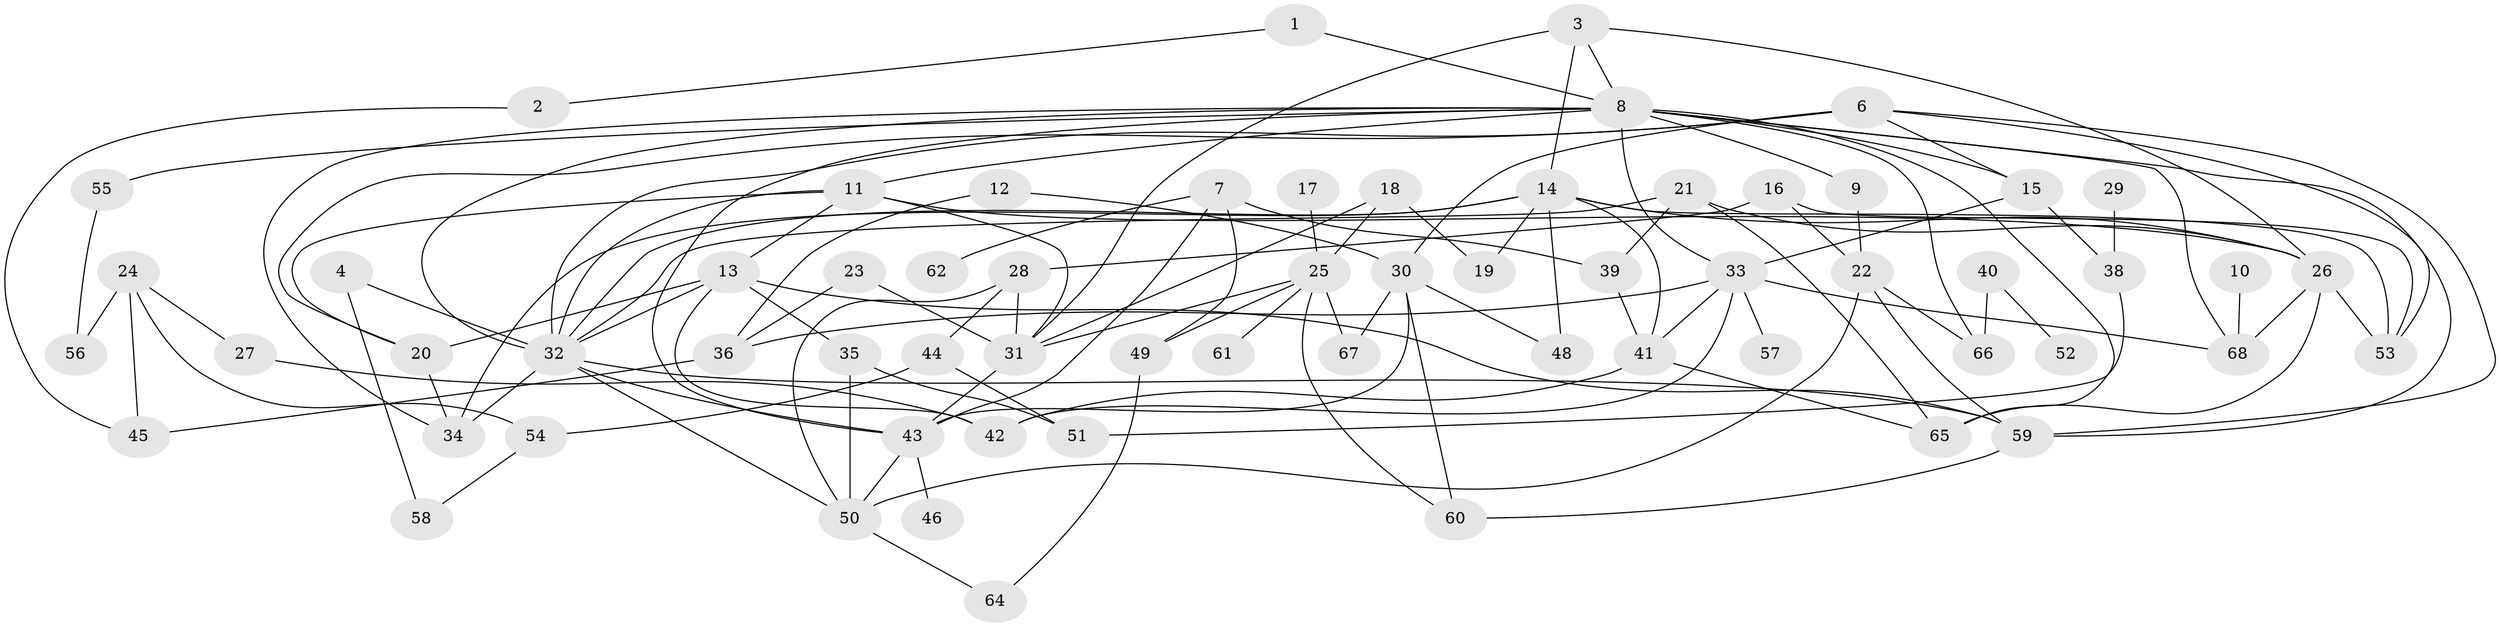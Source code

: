 // original degree distribution, {1: 0.21014492753623187, 3: 0.2246376811594203, 2: 0.2246376811594203, 4: 0.15217391304347827, 0: 0.036231884057971016, 5: 0.07246376811594203, 6: 0.050724637681159424, 8: 0.014492753623188406, 7: 0.014492753623188406}
// Generated by graph-tools (version 1.1) at 2025/33/03/09/25 02:33:54]
// undirected, 64 vertices, 120 edges
graph export_dot {
graph [start="1"]
  node [color=gray90,style=filled];
  1;
  2;
  3;
  4;
  6;
  7;
  8;
  9;
  10;
  11;
  12;
  13;
  14;
  15;
  16;
  17;
  18;
  19;
  20;
  21;
  22;
  23;
  24;
  25;
  26;
  27;
  28;
  29;
  30;
  31;
  32;
  33;
  34;
  35;
  36;
  38;
  39;
  40;
  41;
  42;
  43;
  44;
  45;
  46;
  48;
  49;
  50;
  51;
  52;
  53;
  54;
  55;
  56;
  57;
  58;
  59;
  60;
  61;
  62;
  64;
  65;
  66;
  67;
  68;
  1 -- 2 [weight=1.0];
  1 -- 8 [weight=1.0];
  2 -- 45 [weight=1.0];
  3 -- 8 [weight=1.0];
  3 -- 14 [weight=1.0];
  3 -- 26 [weight=1.0];
  3 -- 31 [weight=1.0];
  4 -- 32 [weight=1.0];
  4 -- 58 [weight=1.0];
  6 -- 15 [weight=1.0];
  6 -- 20 [weight=1.0];
  6 -- 30 [weight=1.0];
  6 -- 32 [weight=1.0];
  6 -- 53 [weight=1.0];
  6 -- 59 [weight=1.0];
  7 -- 39 [weight=1.0];
  7 -- 43 [weight=1.0];
  7 -- 49 [weight=1.0];
  7 -- 62 [weight=1.0];
  8 -- 9 [weight=2.0];
  8 -- 11 [weight=1.0];
  8 -- 15 [weight=1.0];
  8 -- 32 [weight=1.0];
  8 -- 33 [weight=1.0];
  8 -- 34 [weight=1.0];
  8 -- 43 [weight=1.0];
  8 -- 55 [weight=1.0];
  8 -- 59 [weight=1.0];
  8 -- 65 [weight=1.0];
  8 -- 66 [weight=1.0];
  8 -- 68 [weight=1.0];
  9 -- 22 [weight=1.0];
  10 -- 68 [weight=1.0];
  11 -- 13 [weight=1.0];
  11 -- 20 [weight=1.0];
  11 -- 26 [weight=1.0];
  11 -- 31 [weight=1.0];
  11 -- 32 [weight=1.0];
  12 -- 30 [weight=1.0];
  12 -- 36 [weight=1.0];
  13 -- 20 [weight=1.0];
  13 -- 32 [weight=1.0];
  13 -- 35 [weight=1.0];
  13 -- 42 [weight=1.0];
  13 -- 59 [weight=1.0];
  14 -- 19 [weight=1.0];
  14 -- 26 [weight=1.0];
  14 -- 32 [weight=2.0];
  14 -- 34 [weight=2.0];
  14 -- 41 [weight=1.0];
  14 -- 48 [weight=1.0];
  14 -- 53 [weight=2.0];
  15 -- 33 [weight=1.0];
  15 -- 38 [weight=1.0];
  16 -- 22 [weight=1.0];
  16 -- 28 [weight=1.0];
  16 -- 53 [weight=1.0];
  17 -- 25 [weight=1.0];
  18 -- 19 [weight=1.0];
  18 -- 25 [weight=1.0];
  18 -- 31 [weight=1.0];
  20 -- 34 [weight=1.0];
  21 -- 26 [weight=1.0];
  21 -- 32 [weight=1.0];
  21 -- 39 [weight=2.0];
  21 -- 65 [weight=1.0];
  22 -- 50 [weight=1.0];
  22 -- 59 [weight=1.0];
  22 -- 66 [weight=1.0];
  23 -- 31 [weight=1.0];
  23 -- 36 [weight=1.0];
  24 -- 27 [weight=1.0];
  24 -- 45 [weight=1.0];
  24 -- 54 [weight=1.0];
  24 -- 56 [weight=1.0];
  25 -- 31 [weight=1.0];
  25 -- 49 [weight=1.0];
  25 -- 60 [weight=1.0];
  25 -- 61 [weight=1.0];
  25 -- 67 [weight=1.0];
  26 -- 53 [weight=1.0];
  26 -- 65 [weight=1.0];
  26 -- 68 [weight=1.0];
  27 -- 42 [weight=1.0];
  28 -- 31 [weight=1.0];
  28 -- 44 [weight=1.0];
  28 -- 50 [weight=1.0];
  29 -- 38 [weight=1.0];
  30 -- 43 [weight=1.0];
  30 -- 48 [weight=1.0];
  30 -- 60 [weight=1.0];
  30 -- 67 [weight=1.0];
  31 -- 43 [weight=1.0];
  32 -- 34 [weight=1.0];
  32 -- 43 [weight=1.0];
  32 -- 50 [weight=1.0];
  32 -- 59 [weight=1.0];
  33 -- 36 [weight=1.0];
  33 -- 41 [weight=1.0];
  33 -- 42 [weight=1.0];
  33 -- 57 [weight=1.0];
  33 -- 68 [weight=1.0];
  35 -- 50 [weight=1.0];
  35 -- 51 [weight=1.0];
  36 -- 45 [weight=1.0];
  38 -- 51 [weight=1.0];
  39 -- 41 [weight=1.0];
  40 -- 52 [weight=1.0];
  40 -- 66 [weight=1.0];
  41 -- 42 [weight=1.0];
  41 -- 65 [weight=1.0];
  43 -- 46 [weight=1.0];
  43 -- 50 [weight=1.0];
  44 -- 51 [weight=1.0];
  44 -- 54 [weight=1.0];
  49 -- 64 [weight=1.0];
  50 -- 64 [weight=1.0];
  54 -- 58 [weight=1.0];
  55 -- 56 [weight=1.0];
  59 -- 60 [weight=1.0];
}
